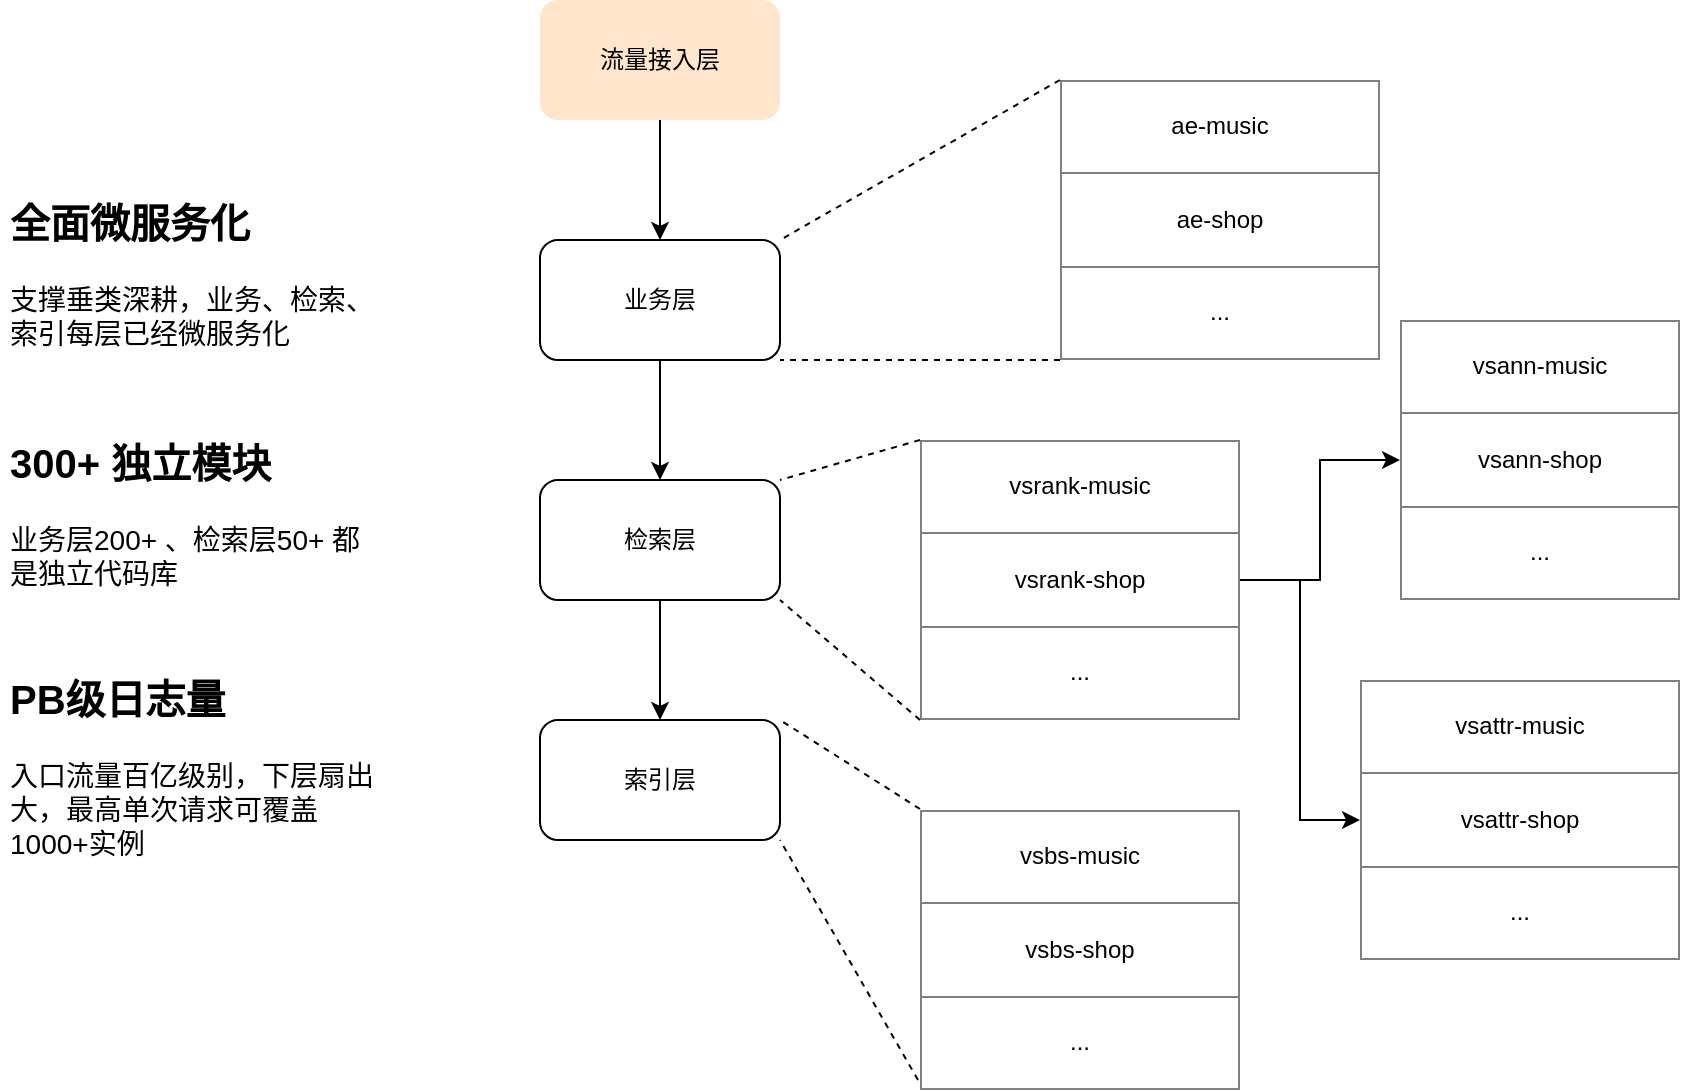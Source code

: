<mxfile version="12.9.7" type="github">
  <diagram id="Mal-tnkThIvnOu_36io4" name="Page-1">
    <mxGraphModel dx="2178" dy="820" grid="1" gridSize="10" guides="1" tooltips="1" connect="1" arrows="1" fold="1" page="1" pageScale="1" pageWidth="827" pageHeight="1169" background="#ffffff" math="0" shadow="0">
      <root>
        <mxCell id="0" />
        <mxCell id="1" parent="0" />
        <mxCell id="dQdrOcgG8Yu_WU_fcLMF-3" value="&lt;h1&gt;&lt;span style=&quot;font-size: 20px&quot;&gt;300+ 独立模块&lt;/span&gt;&lt;br&gt;&lt;/h1&gt;&lt;p&gt;&lt;span style=&quot;font-size: 14px&quot;&gt;业务层200+ 、检索层50+ 都是&lt;/span&gt;&lt;span style=&quot;font-size: 14px&quot;&gt;独立代码库&lt;/span&gt;&lt;/p&gt;" style="text;html=1;strokeColor=none;fillColor=none;spacing=5;spacingTop=-20;whiteSpace=wrap;overflow=hidden;rounded=0;" parent="1" vertex="1">
          <mxGeometry x="-450" y="551" width="190" height="90" as="geometry" />
        </mxCell>
        <mxCell id="dQdrOcgG8Yu_WU_fcLMF-4" value="&lt;table border=&quot;1&quot; width=&quot;100%&quot; cellpadding=&quot;4&quot; style=&quot;width: 100% ; height: 100% ; border-collapse: collapse&quot;&gt;&lt;tbody&gt;&lt;tr&gt;&lt;th align=&quot;center&quot;&gt;&lt;span style=&quot;font-weight: normal&quot;&gt;ae-music&lt;/span&gt;&lt;/th&gt;&lt;/tr&gt;&lt;tr&gt;&lt;td align=&quot;center&quot;&gt;ae-shop&lt;/td&gt;&lt;/tr&gt;&lt;tr&gt;&lt;td align=&quot;center&quot;&gt;...&lt;/td&gt;&lt;/tr&gt;&lt;/tbody&gt;&lt;/table&gt;" style="text;html=1;strokeColor=none;fillColor=none;overflow=fill;" parent="1" vertex="1">
          <mxGeometry x="80" y="380" width="160" height="140" as="geometry" />
        </mxCell>
        <mxCell id="cr1_ZRpnpdqQffn706dg-4" style="edgeStyle=orthogonalEdgeStyle;rounded=0;orthogonalLoop=1;jettySize=auto;html=1;exitX=0.5;exitY=1;exitDx=0;exitDy=0;entryX=0.5;entryY=0;entryDx=0;entryDy=0;" parent="1" source="cr1_ZRpnpdqQffn706dg-2" target="cr1_ZRpnpdqQffn706dg-3" edge="1">
          <mxGeometry relative="1" as="geometry" />
        </mxCell>
        <mxCell id="cr1_ZRpnpdqQffn706dg-2" value="流量接入层" style="rounded=1;whiteSpace=wrap;html=1;fillColor=#ffe6cc;strokeColor=none;" parent="1" vertex="1">
          <mxGeometry x="-180" y="340" width="120" height="60" as="geometry" />
        </mxCell>
        <mxCell id="cr1_ZRpnpdqQffn706dg-7" style="edgeStyle=orthogonalEdgeStyle;rounded=0;orthogonalLoop=1;jettySize=auto;html=1;exitX=0.5;exitY=1;exitDx=0;exitDy=0;entryX=0.5;entryY=0;entryDx=0;entryDy=0;" parent="1" source="cr1_ZRpnpdqQffn706dg-3" target="cr1_ZRpnpdqQffn706dg-5" edge="1">
          <mxGeometry relative="1" as="geometry" />
        </mxCell>
        <mxCell id="cr1_ZRpnpdqQffn706dg-3" value="业务层" style="rounded=1;whiteSpace=wrap;html=1;" parent="1" vertex="1">
          <mxGeometry x="-180" y="460" width="120" height="60" as="geometry" />
        </mxCell>
        <mxCell id="cr1_ZRpnpdqQffn706dg-8" style="edgeStyle=orthogonalEdgeStyle;rounded=0;orthogonalLoop=1;jettySize=auto;html=1;exitX=0.5;exitY=1;exitDx=0;exitDy=0;entryX=0.5;entryY=0;entryDx=0;entryDy=0;" parent="1" source="cr1_ZRpnpdqQffn706dg-5" target="cr1_ZRpnpdqQffn706dg-6" edge="1">
          <mxGeometry relative="1" as="geometry" />
        </mxCell>
        <mxCell id="cr1_ZRpnpdqQffn706dg-5" value="检索层" style="rounded=1;whiteSpace=wrap;html=1;" parent="1" vertex="1">
          <mxGeometry x="-180" y="580" width="120" height="60" as="geometry" />
        </mxCell>
        <mxCell id="cr1_ZRpnpdqQffn706dg-6" value="索引层" style="rounded=1;whiteSpace=wrap;html=1;" parent="1" vertex="1">
          <mxGeometry x="-180" y="700" width="120" height="60" as="geometry" />
        </mxCell>
        <mxCell id="cr1_ZRpnpdqQffn706dg-9" value="&lt;h1&gt;&lt;span style=&quot;font-size: 20px&quot;&gt;PB级日志量&lt;/span&gt;&lt;br&gt;&lt;/h1&gt;&lt;p&gt;&lt;span style=&quot;font-size: 14px&quot;&gt;入口流量百亿级别，下层扇出大，最高单次请求可覆盖1000+实例&lt;/span&gt;&lt;br&gt;&lt;/p&gt;" style="text;html=1;strokeColor=none;fillColor=none;spacing=5;spacingTop=-20;whiteSpace=wrap;overflow=hidden;rounded=0;" parent="1" vertex="1">
          <mxGeometry x="-450" y="669" width="190" height="120" as="geometry" />
        </mxCell>
        <mxCell id="cr1_ZRpnpdqQffn706dg-21" style="edgeStyle=orthogonalEdgeStyle;rounded=0;orthogonalLoop=1;jettySize=auto;html=1;exitX=1;exitY=0.5;exitDx=0;exitDy=0;entryX=0;entryY=0.5;entryDx=0;entryDy=0;" parent="1" source="cr1_ZRpnpdqQffn706dg-12" target="cr1_ZRpnpdqQffn706dg-17" edge="1">
          <mxGeometry relative="1" as="geometry" />
        </mxCell>
        <mxCell id="cr1_ZRpnpdqQffn706dg-22" style="edgeStyle=orthogonalEdgeStyle;rounded=0;orthogonalLoop=1;jettySize=auto;html=1;exitX=1;exitY=0.5;exitDx=0;exitDy=0;entryX=0;entryY=0.5;entryDx=0;entryDy=0;" parent="1" source="cr1_ZRpnpdqQffn706dg-12" target="cr1_ZRpnpdqQffn706dg-16" edge="1">
          <mxGeometry relative="1" as="geometry" />
        </mxCell>
        <mxCell id="cr1_ZRpnpdqQffn706dg-12" value="&lt;table border=&quot;1&quot; width=&quot;100%&quot; cellpadding=&quot;4&quot; style=&quot;width: 100% ; height: 100% ; border-collapse: collapse&quot;&gt;&lt;tbody&gt;&lt;tr&gt;&lt;th align=&quot;center&quot;&gt;&lt;span style=&quot;font-weight: normal&quot;&gt;vsrank-music&lt;/span&gt;&lt;/th&gt;&lt;/tr&gt;&lt;tr&gt;&lt;td align=&quot;center&quot;&gt;vsrank-shop&lt;/td&gt;&lt;/tr&gt;&lt;tr&gt;&lt;td align=&quot;center&quot;&gt;...&lt;/td&gt;&lt;/tr&gt;&lt;/tbody&gt;&lt;/table&gt;" style="text;html=1;strokeColor=none;fillColor=none;overflow=fill;" parent="1" vertex="1">
          <mxGeometry x="10" y="560" width="160" height="140" as="geometry" />
        </mxCell>
        <mxCell id="cr1_ZRpnpdqQffn706dg-14" value="" style="endArrow=none;dashed=1;html=1;entryX=1;entryY=0;entryDx=0;entryDy=0;exitX=0;exitY=0;exitDx=0;exitDy=0;" parent="1" source="dQdrOcgG8Yu_WU_fcLMF-4" target="cr1_ZRpnpdqQffn706dg-3" edge="1">
          <mxGeometry width="50" height="50" relative="1" as="geometry">
            <mxPoint x="20" y="590" as="sourcePoint" />
            <mxPoint x="70" y="540" as="targetPoint" />
          </mxGeometry>
        </mxCell>
        <mxCell id="cr1_ZRpnpdqQffn706dg-15" value="" style="endArrow=none;dashed=1;html=1;entryX=1;entryY=1;entryDx=0;entryDy=0;exitX=0;exitY=1;exitDx=0;exitDy=0;" parent="1" source="dQdrOcgG8Yu_WU_fcLMF-4" target="cr1_ZRpnpdqQffn706dg-3" edge="1">
          <mxGeometry width="50" height="50" relative="1" as="geometry">
            <mxPoint x="60" y="415" as="sourcePoint" />
            <mxPoint x="-50" y="470" as="targetPoint" />
          </mxGeometry>
        </mxCell>
        <mxCell id="cr1_ZRpnpdqQffn706dg-16" value="&lt;table border=&quot;1&quot; width=&quot;100%&quot; cellpadding=&quot;4&quot; style=&quot;width: 100% ; height: 100% ; border-collapse: collapse&quot;&gt;&lt;tbody&gt;&lt;tr&gt;&lt;th align=&quot;center&quot;&gt;&lt;span style=&quot;font-weight: normal&quot;&gt;vsattr-music&lt;/span&gt;&lt;/th&gt;&lt;/tr&gt;&lt;tr&gt;&lt;td align=&quot;center&quot;&gt;vsattr-shop&lt;/td&gt;&lt;/tr&gt;&lt;tr&gt;&lt;td align=&quot;center&quot;&gt;...&lt;/td&gt;&lt;/tr&gt;&lt;/tbody&gt;&lt;/table&gt;" style="text;html=1;strokeColor=none;fillColor=none;overflow=fill;" parent="1" vertex="1">
          <mxGeometry x="230" y="680" width="160" height="140" as="geometry" />
        </mxCell>
        <mxCell id="cr1_ZRpnpdqQffn706dg-17" value="&lt;table border=&quot;1&quot; width=&quot;100%&quot; cellpadding=&quot;4&quot; style=&quot;width: 100% ; height: 100% ; border-collapse: collapse&quot;&gt;&lt;tbody&gt;&lt;tr&gt;&lt;th align=&quot;center&quot;&gt;&lt;span style=&quot;font-weight: normal&quot;&gt;vsann-music&lt;/span&gt;&lt;/th&gt;&lt;/tr&gt;&lt;tr&gt;&lt;td align=&quot;center&quot;&gt;vsann-shop&lt;/td&gt;&lt;/tr&gt;&lt;tr&gt;&lt;td align=&quot;center&quot;&gt;...&lt;/td&gt;&lt;/tr&gt;&lt;/tbody&gt;&lt;/table&gt;" style="text;html=1;strokeColor=none;fillColor=none;overflow=fill;" parent="1" vertex="1">
          <mxGeometry x="250" y="500" width="140" height="140" as="geometry" />
        </mxCell>
        <mxCell id="cr1_ZRpnpdqQffn706dg-18" value="" style="endArrow=none;dashed=1;html=1;entryX=1;entryY=0;entryDx=0;entryDy=0;exitX=0;exitY=0;exitDx=0;exitDy=0;" parent="1" source="cr1_ZRpnpdqQffn706dg-12" target="cr1_ZRpnpdqQffn706dg-5" edge="1">
          <mxGeometry width="50" height="50" relative="1" as="geometry">
            <mxPoint x="90" y="390" as="sourcePoint" />
            <mxPoint x="-50" y="470" as="targetPoint" />
          </mxGeometry>
        </mxCell>
        <mxCell id="cr1_ZRpnpdqQffn706dg-19" value="" style="endArrow=none;dashed=1;html=1;entryX=1;entryY=1;entryDx=0;entryDy=0;exitX=0;exitY=1;exitDx=0;exitDy=0;" parent="1" source="cr1_ZRpnpdqQffn706dg-12" target="cr1_ZRpnpdqQffn706dg-5" edge="1">
          <mxGeometry width="50" height="50" relative="1" as="geometry">
            <mxPoint x="20" y="570" as="sourcePoint" />
            <mxPoint x="-50" y="590" as="targetPoint" />
          </mxGeometry>
        </mxCell>
        <mxCell id="cr1_ZRpnpdqQffn706dg-23" value="&lt;table border=&quot;1&quot; width=&quot;100%&quot; cellpadding=&quot;4&quot; style=&quot;width: 100% ; height: 100% ; border-collapse: collapse&quot;&gt;&lt;tbody&gt;&lt;tr&gt;&lt;th align=&quot;center&quot;&gt;&lt;span style=&quot;font-weight: normal&quot;&gt;vsbs-music&lt;/span&gt;&lt;/th&gt;&lt;/tr&gt;&lt;tr&gt;&lt;td align=&quot;center&quot;&gt;vsbs-shop&lt;/td&gt;&lt;/tr&gt;&lt;tr&gt;&lt;td align=&quot;center&quot;&gt;...&lt;/td&gt;&lt;/tr&gt;&lt;/tbody&gt;&lt;/table&gt;" style="text;html=1;strokeColor=none;fillColor=none;overflow=fill;" parent="1" vertex="1">
          <mxGeometry x="10" y="744.5" width="160" height="140" as="geometry" />
        </mxCell>
        <mxCell id="cr1_ZRpnpdqQffn706dg-24" value="" style="endArrow=none;dashed=1;html=1;entryX=1;entryY=0;entryDx=0;entryDy=0;exitX=0;exitY=0;exitDx=0;exitDy=0;" parent="1" source="cr1_ZRpnpdqQffn706dg-23" target="cr1_ZRpnpdqQffn706dg-6" edge="1">
          <mxGeometry width="50" height="50" relative="1" as="geometry">
            <mxPoint x="20" y="570" as="sourcePoint" />
            <mxPoint x="-50" y="590" as="targetPoint" />
          </mxGeometry>
        </mxCell>
        <mxCell id="cr1_ZRpnpdqQffn706dg-25" value="" style="endArrow=none;dashed=1;html=1;entryX=1;entryY=1;entryDx=0;entryDy=0;" parent="1" target="cr1_ZRpnpdqQffn706dg-6" edge="1">
          <mxGeometry width="50" height="50" relative="1" as="geometry">
            <mxPoint x="9" y="880" as="sourcePoint" />
            <mxPoint x="-50" y="650" as="targetPoint" />
          </mxGeometry>
        </mxCell>
        <mxCell id="cFfWlBrEQcytuKdQGWuB-1" value="&lt;font color=&quot;#ffffff&quot;&gt;层&lt;/font&gt;" style="text;html=1;" vertex="1" parent="1">
          <mxGeometry x="360" y="370" width="40" height="30" as="geometry" />
        </mxCell>
        <mxCell id="cFfWlBrEQcytuKdQGWuB-3" value="&lt;h1&gt;&lt;span style=&quot;font-size: 20px&quot;&gt;全面微服务化&lt;/span&gt;&lt;/h1&gt;&lt;p&gt;&lt;span style=&quot;font-size: 14px&quot;&gt;支撑垂类深耕，业务、检索、索引每层&lt;/span&gt;&lt;span style=&quot;font-size: 14px&quot;&gt;已经微服务化&lt;/span&gt;&lt;/p&gt;" style="text;html=1;strokeColor=none;fillColor=none;spacing=5;spacingTop=-20;whiteSpace=wrap;overflow=hidden;rounded=0;" vertex="1" parent="1">
          <mxGeometry x="-450" y="431" width="190" height="120" as="geometry" />
        </mxCell>
      </root>
    </mxGraphModel>
  </diagram>
</mxfile>
